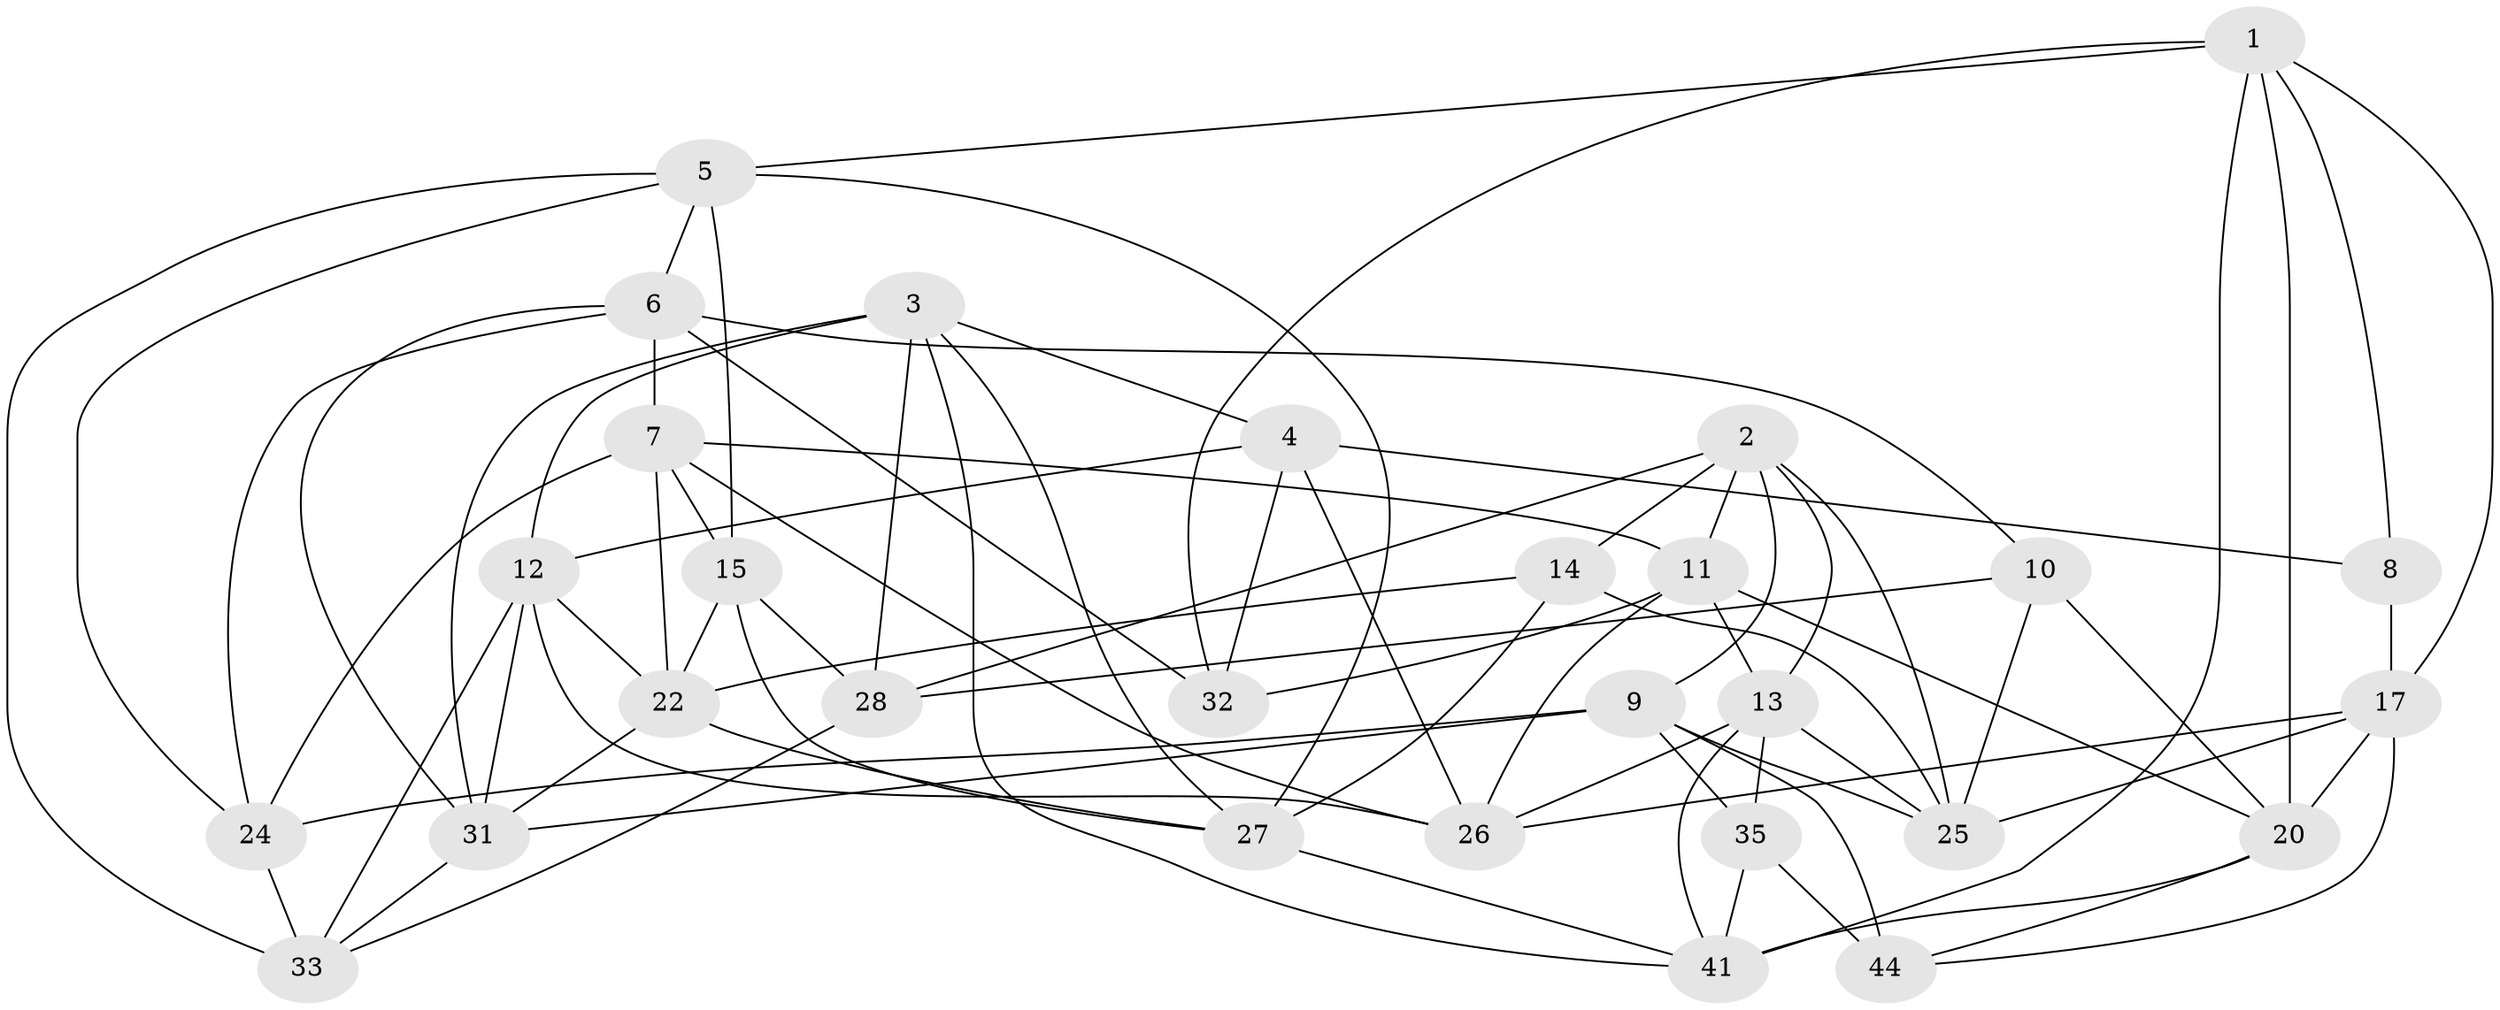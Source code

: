 // original degree distribution, {4: 1.0}
// Generated by graph-tools (version 1.1) at 2025/11/02/27/25 16:11:47]
// undirected, 29 vertices, 78 edges
graph export_dot {
graph [start="1"]
  node [color=gray90,style=filled];
  1 [super="+29"];
  2 [super="+36"];
  3 [super="+51"];
  4 [super="+21"];
  5 [super="+49"];
  6 [super="+18"];
  7 [super="+43"];
  8;
  9 [super="+16"];
  10;
  11 [super="+37"];
  12 [super="+42"];
  13 [super="+19"];
  14;
  15 [super="+34"];
  17 [super="+50"];
  20 [super="+52"];
  22 [super="+23"];
  24 [super="+40"];
  25 [super="+45"];
  26 [super="+38"];
  27 [super="+47"];
  28 [super="+30"];
  31 [super="+39"];
  32;
  33 [super="+46"];
  35;
  41 [super="+48"];
  44;
  1 -- 32;
  1 -- 5;
  1 -- 20;
  1 -- 8;
  1 -- 17;
  1 -- 41;
  2 -- 11;
  2 -- 28;
  2 -- 13;
  2 -- 9;
  2 -- 14;
  2 -- 25;
  3 -- 27;
  3 -- 4;
  3 -- 28;
  3 -- 41;
  3 -- 12;
  3 -- 31;
  4 -- 8 [weight=2];
  4 -- 32;
  4 -- 12;
  4 -- 26;
  5 -- 6;
  5 -- 33;
  5 -- 24;
  5 -- 27;
  5 -- 15;
  6 -- 10;
  6 -- 32;
  6 -- 7;
  6 -- 24;
  6 -- 31;
  7 -- 11;
  7 -- 24;
  7 -- 15;
  7 -- 22;
  7 -- 26;
  8 -- 17;
  9 -- 31;
  9 -- 24;
  9 -- 35;
  9 -- 44;
  9 -- 25;
  10 -- 25;
  10 -- 20;
  10 -- 28;
  11 -- 13;
  11 -- 32;
  11 -- 20;
  11 -- 26;
  12 -- 33;
  12 -- 22;
  12 -- 26;
  12 -- 31;
  13 -- 26;
  13 -- 35;
  13 -- 25;
  13 -- 41;
  14 -- 27;
  14 -- 22;
  14 -- 25;
  15 -- 28 [weight=2];
  15 -- 27;
  15 -- 22;
  17 -- 26;
  17 -- 20;
  17 -- 25;
  17 -- 44;
  20 -- 44;
  20 -- 41;
  22 -- 27;
  22 -- 31;
  24 -- 33 [weight=2];
  27 -- 41;
  28 -- 33;
  31 -- 33;
  35 -- 44;
  35 -- 41;
}
